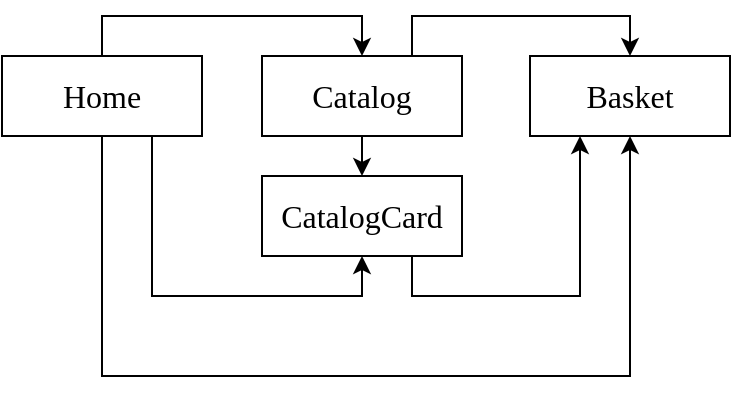 <mxfile version="25.0.1">
  <diagram name="Страница — 1" id="zwHLQxoCgUKJFJIdZdvc">
    <mxGraphModel dx="1002" dy="543" grid="1" gridSize="10" guides="1" tooltips="1" connect="1" arrows="1" fold="1" page="1" pageScale="1" pageWidth="827" pageHeight="1169" math="0" shadow="0">
      <root>
        <mxCell id="0" />
        <mxCell id="1" parent="0" />
        <mxCell id="izl7ZZYjlAMkSlLclQ0_-4" style="edgeStyle=orthogonalEdgeStyle;rounded=0;orthogonalLoop=1;jettySize=auto;html=1;exitX=0.5;exitY=0;exitDx=0;exitDy=0;entryX=0.5;entryY=0;entryDx=0;entryDy=0;" edge="1" parent="1" source="izl7ZZYjlAMkSlLclQ0_-1" target="izl7ZZYjlAMkSlLclQ0_-2">
          <mxGeometry relative="1" as="geometry" />
        </mxCell>
        <mxCell id="izl7ZZYjlAMkSlLclQ0_-5" style="edgeStyle=orthogonalEdgeStyle;rounded=0;orthogonalLoop=1;jettySize=auto;html=1;exitX=0.5;exitY=1;exitDx=0;exitDy=0;entryX=0.5;entryY=1;entryDx=0;entryDy=0;" edge="1" parent="1" source="izl7ZZYjlAMkSlLclQ0_-1" target="izl7ZZYjlAMkSlLclQ0_-3">
          <mxGeometry relative="1" as="geometry">
            <Array as="points">
              <mxPoint x="200" y="330" />
              <mxPoint x="464" y="330" />
            </Array>
          </mxGeometry>
        </mxCell>
        <mxCell id="izl7ZZYjlAMkSlLclQ0_-11" style="edgeStyle=orthogonalEdgeStyle;rounded=0;orthogonalLoop=1;jettySize=auto;html=1;exitX=0.75;exitY=1;exitDx=0;exitDy=0;entryX=0.5;entryY=1;entryDx=0;entryDy=0;" edge="1" parent="1" source="izl7ZZYjlAMkSlLclQ0_-1" target="izl7ZZYjlAMkSlLclQ0_-7">
          <mxGeometry relative="1" as="geometry" />
        </mxCell>
        <mxCell id="izl7ZZYjlAMkSlLclQ0_-1" value="&lt;font style=&quot;font-size: 16px;&quot; face=&quot;Times New Roman&quot;&gt;Home&lt;/font&gt;" style="rounded=0;whiteSpace=wrap;html=1;" vertex="1" parent="1">
          <mxGeometry x="150" y="170" width="100" height="40" as="geometry" />
        </mxCell>
        <mxCell id="izl7ZZYjlAMkSlLclQ0_-6" style="edgeStyle=orthogonalEdgeStyle;rounded=0;orthogonalLoop=1;jettySize=auto;html=1;exitX=0.75;exitY=0;exitDx=0;exitDy=0;entryX=0.5;entryY=0;entryDx=0;entryDy=0;" edge="1" parent="1" source="izl7ZZYjlAMkSlLclQ0_-2" target="izl7ZZYjlAMkSlLclQ0_-3">
          <mxGeometry relative="1" as="geometry" />
        </mxCell>
        <mxCell id="izl7ZZYjlAMkSlLclQ0_-10" style="edgeStyle=orthogonalEdgeStyle;rounded=0;orthogonalLoop=1;jettySize=auto;html=1;exitX=0.5;exitY=1;exitDx=0;exitDy=0;entryX=0.5;entryY=0;entryDx=0;entryDy=0;" edge="1" parent="1" source="izl7ZZYjlAMkSlLclQ0_-2" target="izl7ZZYjlAMkSlLclQ0_-7">
          <mxGeometry relative="1" as="geometry" />
        </mxCell>
        <mxCell id="izl7ZZYjlAMkSlLclQ0_-2" value="&lt;font style=&quot;font-size: 16px;&quot; face=&quot;Times New Roman&quot;&gt;Catalog&lt;/font&gt;" style="rounded=0;whiteSpace=wrap;html=1;" vertex="1" parent="1">
          <mxGeometry x="280" y="170" width="100" height="40" as="geometry" />
        </mxCell>
        <mxCell id="izl7ZZYjlAMkSlLclQ0_-3" value="&lt;font style=&quot;font-size: 16px;&quot; face=&quot;Times New Roman&quot;&gt;Basket&lt;/font&gt;" style="rounded=0;whiteSpace=wrap;html=1;" vertex="1" parent="1">
          <mxGeometry x="414" y="170" width="100" height="40" as="geometry" />
        </mxCell>
        <mxCell id="izl7ZZYjlAMkSlLclQ0_-12" style="edgeStyle=orthogonalEdgeStyle;rounded=0;orthogonalLoop=1;jettySize=auto;html=1;exitX=0.75;exitY=1;exitDx=0;exitDy=0;entryX=0.25;entryY=1;entryDx=0;entryDy=0;" edge="1" parent="1" source="izl7ZZYjlAMkSlLclQ0_-7" target="izl7ZZYjlAMkSlLclQ0_-3">
          <mxGeometry relative="1" as="geometry" />
        </mxCell>
        <mxCell id="izl7ZZYjlAMkSlLclQ0_-7" value="&lt;span style=&quot;font-family: &amp;quot;Yandex Sans Text&amp;quot;; font-size: 16px; text-align: start; caret-color: rgb(250, 95, 151); white-space-collapse: preserve; background-color: rgb(255, 255, 255);&quot;&gt;CatalogCard&lt;/span&gt;" style="rounded=0;whiteSpace=wrap;html=1;" vertex="1" parent="1">
          <mxGeometry x="280" y="230" width="100" height="40" as="geometry" />
        </mxCell>
      </root>
    </mxGraphModel>
  </diagram>
</mxfile>
